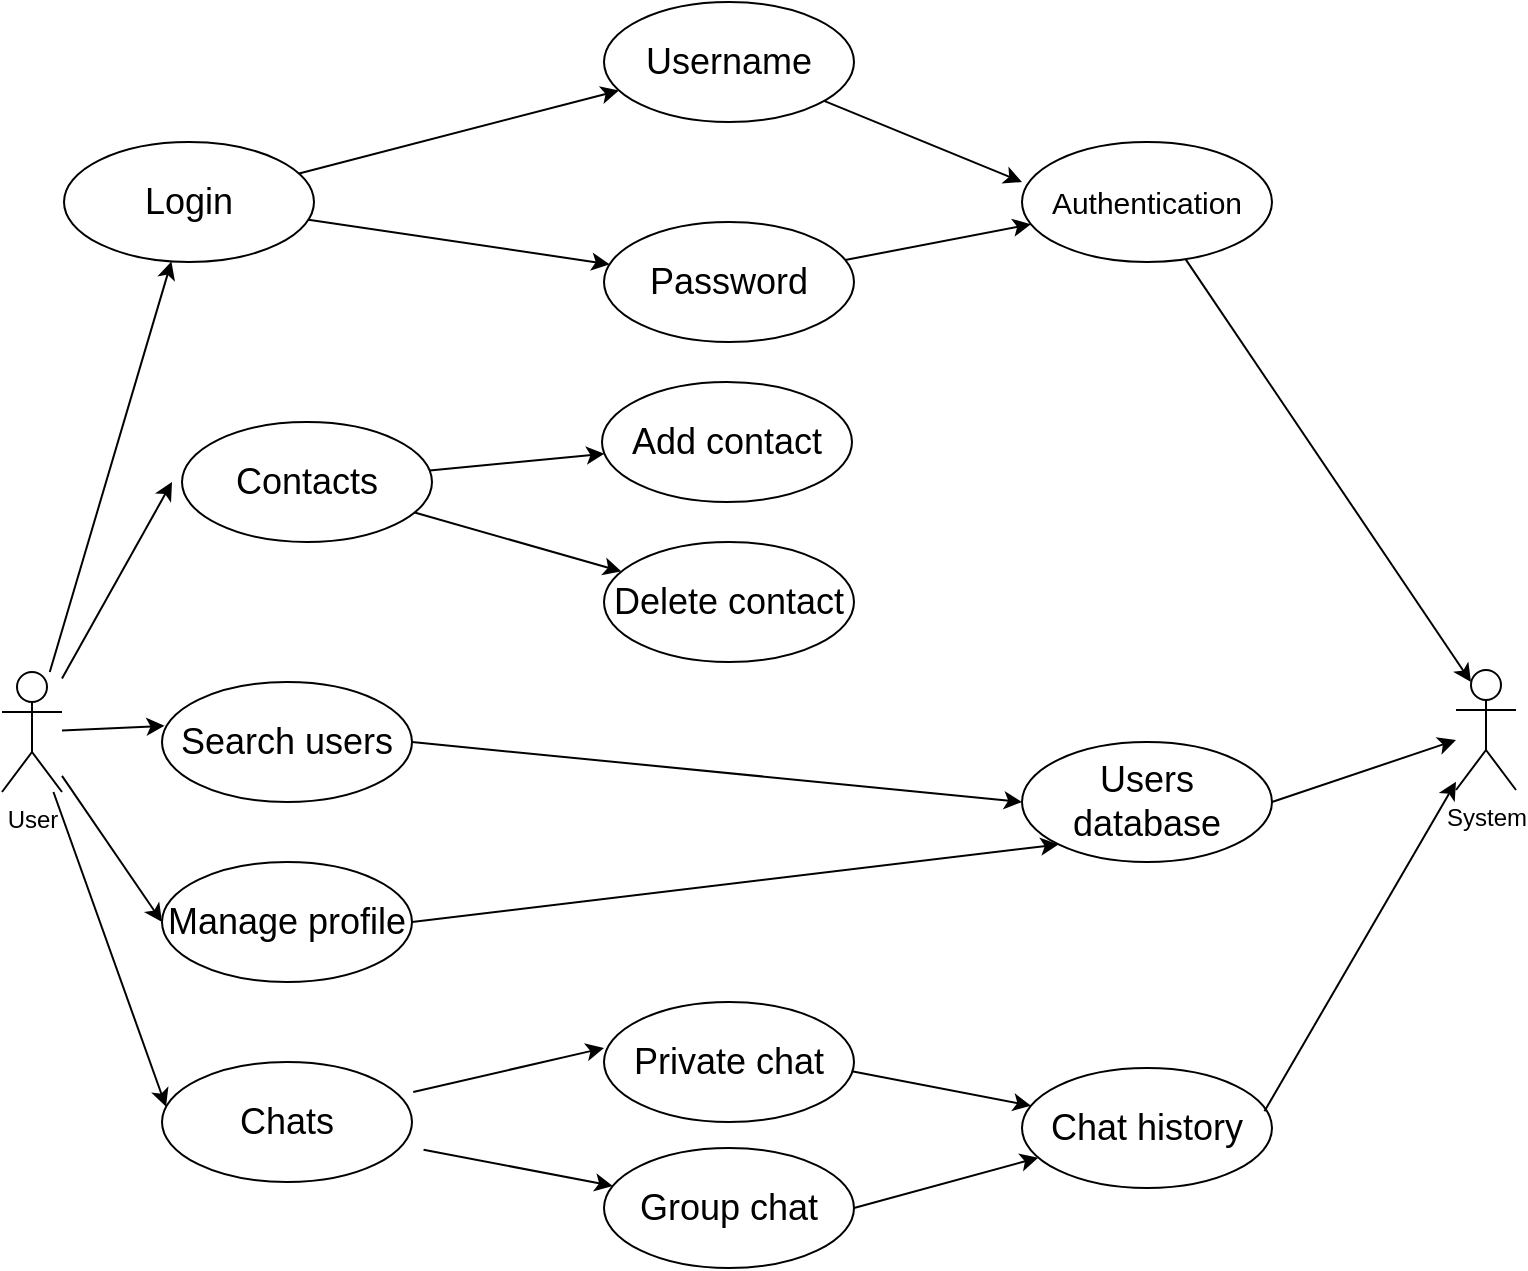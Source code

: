 <mxfile version="21.8.1" type="device">
  <diagram name="Страница — 1" id="yYlIIVKwlrLdv-Br3aaq">
    <mxGraphModel dx="1105" dy="604" grid="1" gridSize="10" guides="1" tooltips="1" connect="1" arrows="1" fold="1" page="1" pageScale="1" pageWidth="827" pageHeight="1169" math="0" shadow="0">
      <root>
        <mxCell id="0" />
        <mxCell id="1" parent="0" />
        <mxCell id="EYAyKh6oefIeHVM_I2kW-5" value="" style="rounded=0;orthogonalLoop=1;jettySize=auto;html=1;" edge="1" parent="1" source="EYAyKh6oefIeHVM_I2kW-1" target="EYAyKh6oefIeHVM_I2kW-4">
          <mxGeometry relative="1" as="geometry" />
        </mxCell>
        <mxCell id="EYAyKh6oefIeHVM_I2kW-18" value="" style="rounded=0;orthogonalLoop=1;jettySize=auto;html=1;" edge="1" parent="1" source="EYAyKh6oefIeHVM_I2kW-1">
          <mxGeometry relative="1" as="geometry">
            <mxPoint x="135" y="320" as="targetPoint" />
          </mxGeometry>
        </mxCell>
        <mxCell id="EYAyKh6oefIeHVM_I2kW-1" value="User" style="shape=umlActor;verticalLabelPosition=bottom;verticalAlign=top;html=1;outlineConnect=0;" vertex="1" parent="1">
          <mxGeometry x="50" y="415" width="30" height="60" as="geometry" />
        </mxCell>
        <mxCell id="EYAyKh6oefIeHVM_I2kW-3" value="System&lt;br&gt;" style="shape=umlActor;verticalLabelPosition=bottom;verticalAlign=top;html=1;outlineConnect=0;" vertex="1" parent="1">
          <mxGeometry x="777" y="414" width="30" height="60" as="geometry" />
        </mxCell>
        <mxCell id="EYAyKh6oefIeHVM_I2kW-8" value="" style="rounded=0;orthogonalLoop=1;jettySize=auto;html=1;" edge="1" parent="1" source="EYAyKh6oefIeHVM_I2kW-4" target="EYAyKh6oefIeHVM_I2kW-7">
          <mxGeometry relative="1" as="geometry" />
        </mxCell>
        <mxCell id="EYAyKh6oefIeHVM_I2kW-10" value="" style="rounded=0;orthogonalLoop=1;jettySize=auto;html=1;" edge="1" parent="1" source="EYAyKh6oefIeHVM_I2kW-4" target="EYAyKh6oefIeHVM_I2kW-9">
          <mxGeometry relative="1" as="geometry" />
        </mxCell>
        <mxCell id="EYAyKh6oefIeHVM_I2kW-4" value="&lt;div style=&quot;&quot;&gt;&lt;span style=&quot;background-color: initial;&quot;&gt;&lt;font style=&quot;font-size: 18px;&quot;&gt;Login&lt;/font&gt;&lt;/span&gt;&lt;/div&gt;" style="ellipse;whiteSpace=wrap;html=1;verticalAlign=middle;align=center;" vertex="1" parent="1">
          <mxGeometry x="81" y="150" width="125" height="60" as="geometry" />
        </mxCell>
        <mxCell id="EYAyKh6oefIeHVM_I2kW-14" value="" style="rounded=0;orthogonalLoop=1;jettySize=auto;html=1;" edge="1" parent="1" source="EYAyKh6oefIeHVM_I2kW-7">
          <mxGeometry relative="1" as="geometry">
            <mxPoint x="560" y="170" as="targetPoint" />
          </mxGeometry>
        </mxCell>
        <mxCell id="EYAyKh6oefIeHVM_I2kW-7" value="&lt;div style=&quot;&quot;&gt;&lt;span style=&quot;background-color: initial;&quot;&gt;&lt;font style=&quot;font-size: 18px;&quot;&gt;Username&lt;/font&gt;&lt;/span&gt;&lt;/div&gt;" style="ellipse;whiteSpace=wrap;html=1;verticalAlign=middle;align=center;" vertex="1" parent="1">
          <mxGeometry x="351" y="80" width="125" height="60" as="geometry" />
        </mxCell>
        <mxCell id="EYAyKh6oefIeHVM_I2kW-12" value="" style="rounded=0;orthogonalLoop=1;jettySize=auto;html=1;" edge="1" parent="1" source="EYAyKh6oefIeHVM_I2kW-9" target="EYAyKh6oefIeHVM_I2kW-11">
          <mxGeometry relative="1" as="geometry" />
        </mxCell>
        <mxCell id="EYAyKh6oefIeHVM_I2kW-9" value="&lt;div style=&quot;&quot;&gt;&lt;span style=&quot;background-color: initial;&quot;&gt;&lt;font style=&quot;font-size: 18px;&quot;&gt;Password&lt;/font&gt;&lt;/span&gt;&lt;/div&gt;" style="ellipse;whiteSpace=wrap;html=1;verticalAlign=middle;align=center;" vertex="1" parent="1">
          <mxGeometry x="351" y="190" width="125" height="60" as="geometry" />
        </mxCell>
        <mxCell id="EYAyKh6oefIeHVM_I2kW-16" value="" style="rounded=0;orthogonalLoop=1;jettySize=auto;html=1;entryX=0.25;entryY=0.1;entryDx=0;entryDy=0;entryPerimeter=0;" edge="1" parent="1" source="EYAyKh6oefIeHVM_I2kW-11" target="EYAyKh6oefIeHVM_I2kW-3">
          <mxGeometry relative="1" as="geometry">
            <mxPoint x="770" y="290" as="targetPoint" />
          </mxGeometry>
        </mxCell>
        <mxCell id="EYAyKh6oefIeHVM_I2kW-11" value="&lt;div style=&quot;font-size: 15px;&quot;&gt;Authentication&lt;br style=&quot;font-size: 15px;&quot;&gt;&lt;/div&gt;" style="ellipse;whiteSpace=wrap;html=1;verticalAlign=middle;align=center;fontSize=15;" vertex="1" parent="1">
          <mxGeometry x="560" y="150" width="125" height="60" as="geometry" />
        </mxCell>
        <mxCell id="EYAyKh6oefIeHVM_I2kW-21" value="" style="rounded=0;orthogonalLoop=1;jettySize=auto;html=1;" edge="1" parent="1" source="EYAyKh6oefIeHVM_I2kW-19" target="EYAyKh6oefIeHVM_I2kW-20">
          <mxGeometry relative="1" as="geometry" />
        </mxCell>
        <mxCell id="EYAyKh6oefIeHVM_I2kW-23" value="" style="rounded=0;orthogonalLoop=1;jettySize=auto;html=1;" edge="1" parent="1" source="EYAyKh6oefIeHVM_I2kW-19" target="EYAyKh6oefIeHVM_I2kW-22">
          <mxGeometry relative="1" as="geometry" />
        </mxCell>
        <mxCell id="EYAyKh6oefIeHVM_I2kW-19" value="&lt;div style=&quot;&quot;&gt;&lt;span style=&quot;background-color: initial;&quot;&gt;&lt;font style=&quot;font-size: 18px;&quot;&gt;Contacts&lt;/font&gt;&lt;/span&gt;&lt;/div&gt;" style="ellipse;whiteSpace=wrap;html=1;verticalAlign=middle;align=center;" vertex="1" parent="1">
          <mxGeometry x="140" y="290" width="125" height="60" as="geometry" />
        </mxCell>
        <mxCell id="EYAyKh6oefIeHVM_I2kW-20" value="&lt;div style=&quot;&quot;&gt;&lt;span style=&quot;background-color: initial;&quot;&gt;&lt;font style=&quot;font-size: 18px;&quot;&gt;Add contact&lt;/font&gt;&lt;/span&gt;&lt;/div&gt;" style="ellipse;whiteSpace=wrap;html=1;verticalAlign=middle;align=center;" vertex="1" parent="1">
          <mxGeometry x="350" y="270" width="125" height="60" as="geometry" />
        </mxCell>
        <mxCell id="EYAyKh6oefIeHVM_I2kW-22" value="&lt;div style=&quot;&quot;&gt;&lt;span style=&quot;background-color: initial;&quot;&gt;&lt;font style=&quot;font-size: 18px;&quot;&gt;Delete contact&lt;/font&gt;&lt;/span&gt;&lt;/div&gt;" style="ellipse;whiteSpace=wrap;html=1;verticalAlign=middle;align=center;" vertex="1" parent="1">
          <mxGeometry x="351" y="350" width="125" height="60" as="geometry" />
        </mxCell>
        <mxCell id="EYAyKh6oefIeHVM_I2kW-30" value="" style="rounded=0;orthogonalLoop=1;jettySize=auto;html=1;" edge="1" parent="1" target="EYAyKh6oefIeHVM_I2kW-26">
          <mxGeometry relative="1" as="geometry">
            <mxPoint x="260.769" y="653.85" as="sourcePoint" />
          </mxGeometry>
        </mxCell>
        <mxCell id="EYAyKh6oefIeHVM_I2kW-24" value="&lt;div style=&quot;&quot;&gt;&lt;span style=&quot;background-color: initial;&quot;&gt;&lt;font style=&quot;font-size: 18px;&quot;&gt;Chats&lt;/font&gt;&lt;/span&gt;&lt;/div&gt;" style="ellipse;whiteSpace=wrap;html=1;verticalAlign=middle;align=center;" vertex="1" parent="1">
          <mxGeometry x="130" y="610" width="125" height="60" as="geometry" />
        </mxCell>
        <mxCell id="EYAyKh6oefIeHVM_I2kW-34" value="" style="rounded=0;orthogonalLoop=1;jettySize=auto;html=1;" edge="1" parent="1" target="EYAyKh6oefIeHVM_I2kW-33">
          <mxGeometry relative="1" as="geometry">
            <mxPoint x="471.662" y="613.982" as="sourcePoint" />
          </mxGeometry>
        </mxCell>
        <mxCell id="EYAyKh6oefIeHVM_I2kW-25" value="&lt;div style=&quot;&quot;&gt;&lt;span style=&quot;font-size: 18px;&quot;&gt;Private chat&lt;/span&gt;&lt;/div&gt;" style="ellipse;whiteSpace=wrap;html=1;verticalAlign=middle;align=center;" vertex="1" parent="1">
          <mxGeometry x="351" y="580" width="125" height="60" as="geometry" />
        </mxCell>
        <mxCell id="EYAyKh6oefIeHVM_I2kW-26" value="&lt;div style=&quot;&quot;&gt;&lt;span style=&quot;background-color: initial;&quot;&gt;&lt;font style=&quot;font-size: 18px;&quot;&gt;Group chat&lt;/font&gt;&lt;/span&gt;&lt;/div&gt;" style="ellipse;whiteSpace=wrap;html=1;verticalAlign=middle;align=center;" vertex="1" parent="1">
          <mxGeometry x="351" y="653" width="125" height="60" as="geometry" />
        </mxCell>
        <mxCell id="EYAyKh6oefIeHVM_I2kW-28" value="" style="endArrow=classic;html=1;rounded=0;entryX=0.016;entryY=0.373;entryDx=0;entryDy=0;entryPerimeter=0;" edge="1" parent="1" source="EYAyKh6oefIeHVM_I2kW-1" target="EYAyKh6oefIeHVM_I2kW-24">
          <mxGeometry width="50" height="50" relative="1" as="geometry">
            <mxPoint x="70" y="410" as="sourcePoint" />
            <mxPoint x="120" y="360" as="targetPoint" />
          </mxGeometry>
        </mxCell>
        <mxCell id="EYAyKh6oefIeHVM_I2kW-31" value="" style="endArrow=classic;html=1;rounded=0;exitX=0.925;exitY=0.2;exitDx=0;exitDy=0;exitPerimeter=0;entryX=0;entryY=0.5;entryDx=0;entryDy=0;" edge="1" parent="1">
          <mxGeometry width="50" height="50" relative="1" as="geometry">
            <mxPoint x="255.625" y="625" as="sourcePoint" />
            <mxPoint x="351.0" y="603" as="targetPoint" />
          </mxGeometry>
        </mxCell>
        <mxCell id="EYAyKh6oefIeHVM_I2kW-33" value="&lt;div style=&quot;&quot;&gt;&lt;span style=&quot;font-size: 18px;&quot;&gt;Chat history&lt;/span&gt;&lt;/div&gt;" style="ellipse;whiteSpace=wrap;html=1;verticalAlign=middle;align=center;" vertex="1" parent="1">
          <mxGeometry x="560" y="613" width="125" height="60" as="geometry" />
        </mxCell>
        <mxCell id="EYAyKh6oefIeHVM_I2kW-35" value="" style="endArrow=classic;html=1;rounded=0;exitX=1;exitY=0.5;exitDx=0;exitDy=0;" edge="1" parent="1" source="EYAyKh6oefIeHVM_I2kW-26" target="EYAyKh6oefIeHVM_I2kW-33">
          <mxGeometry width="50" height="50" relative="1" as="geometry">
            <mxPoint x="390" y="623" as="sourcePoint" />
            <mxPoint x="440" y="573" as="targetPoint" />
          </mxGeometry>
        </mxCell>
        <mxCell id="EYAyKh6oefIeHVM_I2kW-36" value="" style="endArrow=classic;html=1;rounded=0;exitX=0.97;exitY=0.36;exitDx=0;exitDy=0;exitPerimeter=0;" edge="1" parent="1" source="EYAyKh6oefIeHVM_I2kW-33" target="EYAyKh6oefIeHVM_I2kW-3">
          <mxGeometry width="50" height="50" relative="1" as="geometry">
            <mxPoint x="390" y="480" as="sourcePoint" />
            <mxPoint x="770" y="310" as="targetPoint" />
          </mxGeometry>
        </mxCell>
        <mxCell id="EYAyKh6oefIeHVM_I2kW-37" value="&lt;div style=&quot;&quot;&gt;&lt;span style=&quot;background-color: initial;&quot;&gt;&lt;font style=&quot;font-size: 18px;&quot;&gt;Search users&lt;/font&gt;&lt;/span&gt;&lt;/div&gt;" style="ellipse;whiteSpace=wrap;html=1;verticalAlign=middle;align=center;" vertex="1" parent="1">
          <mxGeometry x="130" y="420" width="125" height="60" as="geometry" />
        </mxCell>
        <mxCell id="EYAyKh6oefIeHVM_I2kW-38" value="&lt;div style=&quot;&quot;&gt;&lt;span style=&quot;background-color: initial;&quot;&gt;&lt;font style=&quot;font-size: 18px;&quot;&gt;Users database&lt;/font&gt;&lt;/span&gt;&lt;/div&gt;" style="ellipse;whiteSpace=wrap;html=1;verticalAlign=middle;align=center;" vertex="1" parent="1">
          <mxGeometry x="560" y="450" width="125" height="60" as="geometry" />
        </mxCell>
        <mxCell id="EYAyKh6oefIeHVM_I2kW-41" value="" style="endArrow=classic;html=1;rounded=0;exitX=1;exitY=0.5;exitDx=0;exitDy=0;" edge="1" parent="1" source="EYAyKh6oefIeHVM_I2kW-38" target="EYAyKh6oefIeHVM_I2kW-3">
          <mxGeometry width="50" height="50" relative="1" as="geometry">
            <mxPoint x="420" y="450" as="sourcePoint" />
            <mxPoint x="470" y="400" as="targetPoint" />
          </mxGeometry>
        </mxCell>
        <mxCell id="EYAyKh6oefIeHVM_I2kW-42" value="" style="endArrow=classic;html=1;rounded=0;entryX=0.01;entryY=0.365;entryDx=0;entryDy=0;entryPerimeter=0;" edge="1" parent="1" source="EYAyKh6oefIeHVM_I2kW-1" target="EYAyKh6oefIeHVM_I2kW-37">
          <mxGeometry width="50" height="50" relative="1" as="geometry">
            <mxPoint x="420" y="450" as="sourcePoint" />
            <mxPoint x="470" y="400" as="targetPoint" />
          </mxGeometry>
        </mxCell>
        <mxCell id="EYAyKh6oefIeHVM_I2kW-43" value="" style="endArrow=classic;html=1;rounded=0;exitX=1;exitY=0.5;exitDx=0;exitDy=0;entryX=0;entryY=0.5;entryDx=0;entryDy=0;" edge="1" parent="1" source="EYAyKh6oefIeHVM_I2kW-37" target="EYAyKh6oefIeHVM_I2kW-38">
          <mxGeometry width="50" height="50" relative="1" as="geometry">
            <mxPoint x="420" y="450" as="sourcePoint" />
            <mxPoint x="470" y="400" as="targetPoint" />
          </mxGeometry>
        </mxCell>
        <mxCell id="EYAyKh6oefIeHVM_I2kW-44" value="&lt;div style=&quot;&quot;&gt;&lt;span style=&quot;background-color: initial;&quot;&gt;&lt;font style=&quot;font-size: 18px;&quot;&gt;Manage profile&lt;/font&gt;&lt;/span&gt;&lt;/div&gt;" style="ellipse;whiteSpace=wrap;html=1;verticalAlign=middle;align=center;" vertex="1" parent="1">
          <mxGeometry x="130" y="510" width="125" height="60" as="geometry" />
        </mxCell>
        <mxCell id="EYAyKh6oefIeHVM_I2kW-45" value="" style="endArrow=classic;html=1;rounded=0;entryX=0;entryY=0.5;entryDx=0;entryDy=0;" edge="1" parent="1" source="EYAyKh6oefIeHVM_I2kW-1" target="EYAyKh6oefIeHVM_I2kW-44">
          <mxGeometry width="50" height="50" relative="1" as="geometry">
            <mxPoint x="400" y="570" as="sourcePoint" />
            <mxPoint x="450" y="520" as="targetPoint" />
          </mxGeometry>
        </mxCell>
        <mxCell id="EYAyKh6oefIeHVM_I2kW-49" value="" style="endArrow=classic;html=1;rounded=0;exitX=1;exitY=0.5;exitDx=0;exitDy=0;entryX=0;entryY=1;entryDx=0;entryDy=0;" edge="1" parent="1" source="EYAyKh6oefIeHVM_I2kW-44" target="EYAyKh6oefIeHVM_I2kW-38">
          <mxGeometry width="50" height="50" relative="1" as="geometry">
            <mxPoint x="390" y="570" as="sourcePoint" />
            <mxPoint x="440" y="520" as="targetPoint" />
          </mxGeometry>
        </mxCell>
      </root>
    </mxGraphModel>
  </diagram>
</mxfile>
